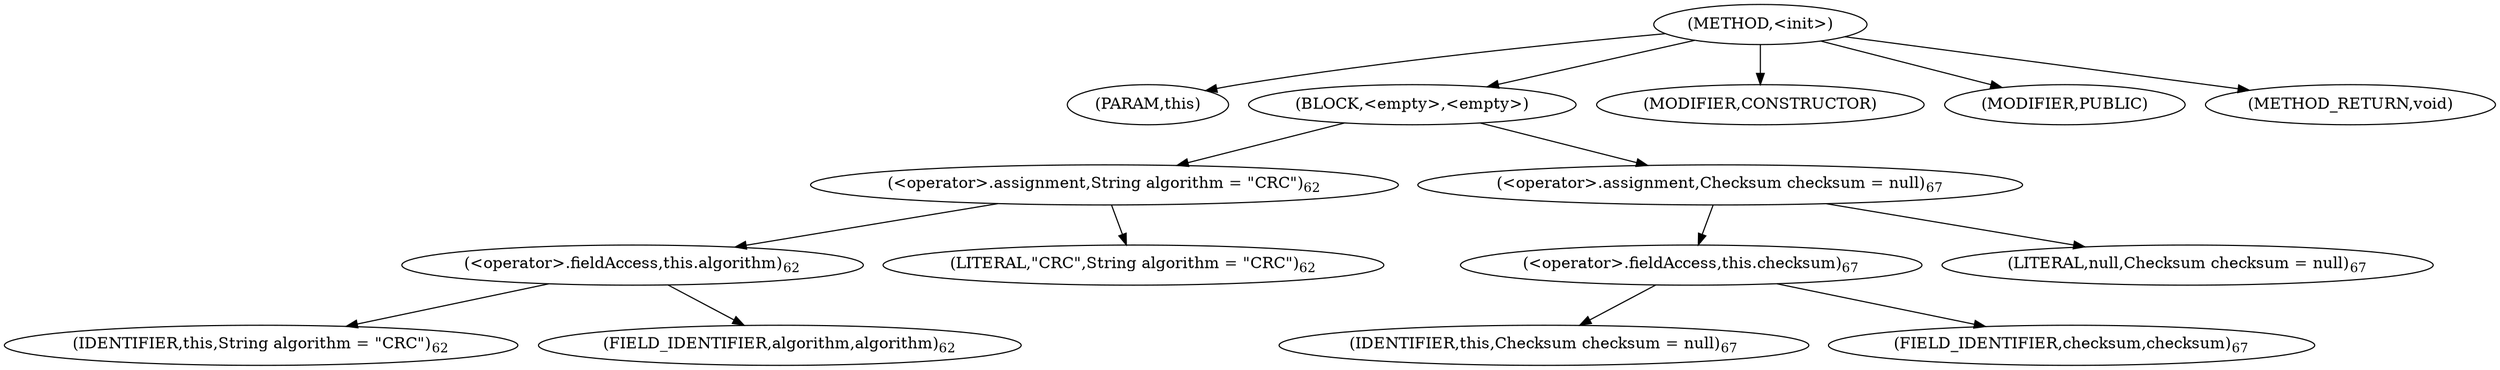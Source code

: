 digraph "&lt;init&gt;" {  
"222" [label = <(METHOD,&lt;init&gt;)> ]
"223" [label = <(PARAM,this)> ]
"224" [label = <(BLOCK,&lt;empty&gt;,&lt;empty&gt;)> ]
"225" [label = <(&lt;operator&gt;.assignment,String algorithm = &quot;CRC&quot;)<SUB>62</SUB>> ]
"226" [label = <(&lt;operator&gt;.fieldAccess,this.algorithm)<SUB>62</SUB>> ]
"227" [label = <(IDENTIFIER,this,String algorithm = &quot;CRC&quot;)<SUB>62</SUB>> ]
"228" [label = <(FIELD_IDENTIFIER,algorithm,algorithm)<SUB>62</SUB>> ]
"229" [label = <(LITERAL,&quot;CRC&quot;,String algorithm = &quot;CRC&quot;)<SUB>62</SUB>> ]
"230" [label = <(&lt;operator&gt;.assignment,Checksum checksum = null)<SUB>67</SUB>> ]
"231" [label = <(&lt;operator&gt;.fieldAccess,this.checksum)<SUB>67</SUB>> ]
"232" [label = <(IDENTIFIER,this,Checksum checksum = null)<SUB>67</SUB>> ]
"233" [label = <(FIELD_IDENTIFIER,checksum,checksum)<SUB>67</SUB>> ]
"234" [label = <(LITERAL,null,Checksum checksum = null)<SUB>67</SUB>> ]
"235" [label = <(MODIFIER,CONSTRUCTOR)> ]
"236" [label = <(MODIFIER,PUBLIC)> ]
"237" [label = <(METHOD_RETURN,void)> ]
  "222" -> "223" 
  "222" -> "224" 
  "222" -> "235" 
  "222" -> "236" 
  "222" -> "237" 
  "224" -> "225" 
  "224" -> "230" 
  "225" -> "226" 
  "225" -> "229" 
  "226" -> "227" 
  "226" -> "228" 
  "230" -> "231" 
  "230" -> "234" 
  "231" -> "232" 
  "231" -> "233" 
}
